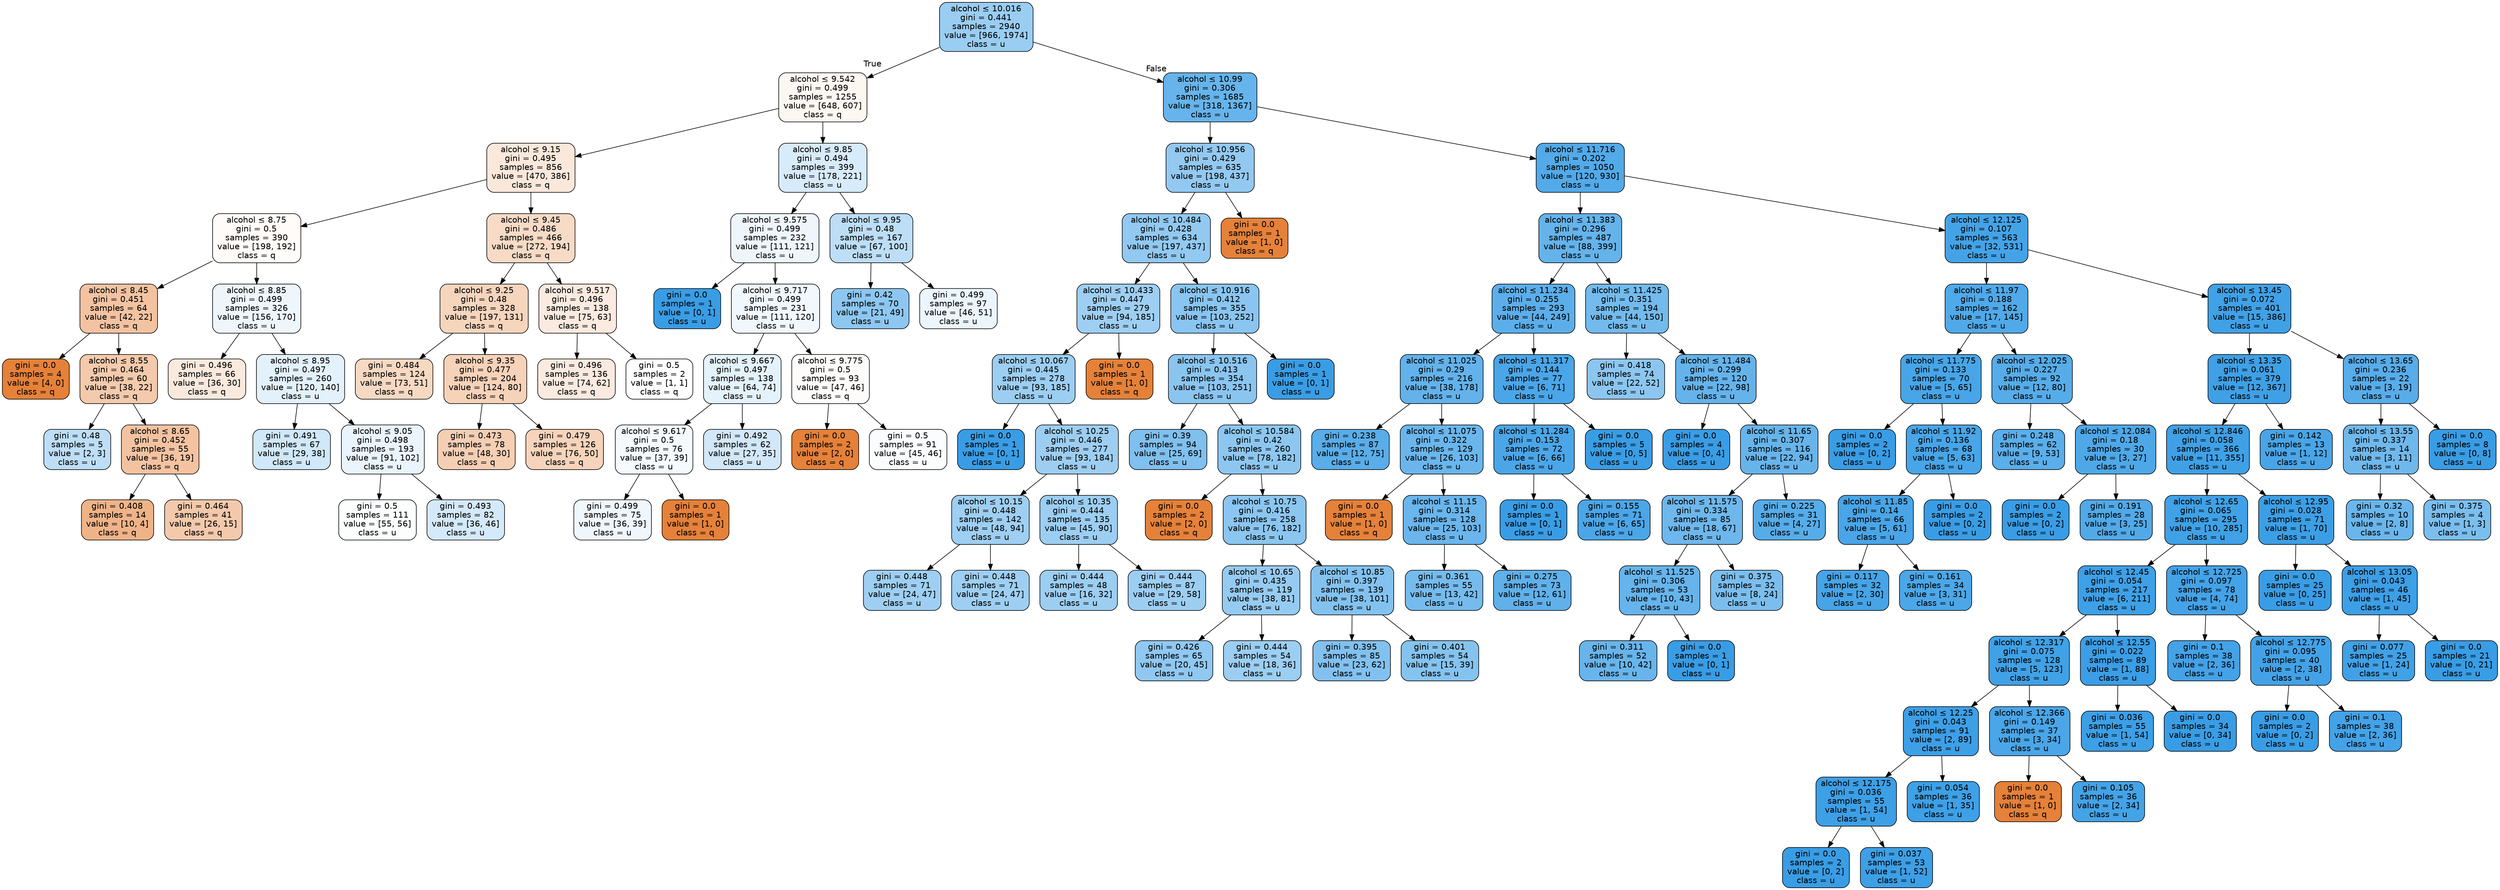 digraph Tree {
node [shape=box, style="filled, rounded", color="black", fontname=helvetica] ;
edge [fontname=helvetica] ;
0 [label=<alcohol &le; 10.016<br/>gini = 0.441<br/>samples = 2940<br/>value = [966, 1974]<br/>class = u>, fillcolor="#399de582"] ;
1 [label=<alcohol &le; 9.542<br/>gini = 0.499<br/>samples = 1255<br/>value = [648, 607]<br/>class = q>, fillcolor="#e5813910"] ;
0 -> 1 [labeldistance=2.5, labelangle=45, headlabel="True"] ;
2 [label=<alcohol &le; 9.15<br/>gini = 0.495<br/>samples = 856<br/>value = [470, 386]<br/>class = q>, fillcolor="#e581392e"] ;
1 -> 2 ;
3 [label=<alcohol &le; 8.75<br/>gini = 0.5<br/>samples = 390<br/>value = [198, 192]<br/>class = q>, fillcolor="#e5813908"] ;
2 -> 3 ;
4 [label=<alcohol &le; 8.45<br/>gini = 0.451<br/>samples = 64<br/>value = [42, 22]<br/>class = q>, fillcolor="#e5813979"] ;
3 -> 4 ;
5 [label=<gini = 0.0<br/>samples = 4<br/>value = [4, 0]<br/>class = q>, fillcolor="#e58139ff"] ;
4 -> 5 ;
6 [label=<alcohol &le; 8.55<br/>gini = 0.464<br/>samples = 60<br/>value = [38, 22]<br/>class = q>, fillcolor="#e581396b"] ;
4 -> 6 ;
7 [label=<gini = 0.48<br/>samples = 5<br/>value = [2, 3]<br/>class = u>, fillcolor="#399de555"] ;
6 -> 7 ;
8 [label=<alcohol &le; 8.65<br/>gini = 0.452<br/>samples = 55<br/>value = [36, 19]<br/>class = q>, fillcolor="#e5813978"] ;
6 -> 8 ;
9 [label=<gini = 0.408<br/>samples = 14<br/>value = [10, 4]<br/>class = q>, fillcolor="#e5813999"] ;
8 -> 9 ;
10 [label=<gini = 0.464<br/>samples = 41<br/>value = [26, 15]<br/>class = q>, fillcolor="#e581396c"] ;
8 -> 10 ;
11 [label=<alcohol &le; 8.85<br/>gini = 0.499<br/>samples = 326<br/>value = [156, 170]<br/>class = u>, fillcolor="#399de515"] ;
3 -> 11 ;
12 [label=<gini = 0.496<br/>samples = 66<br/>value = [36, 30]<br/>class = q>, fillcolor="#e581392a"] ;
11 -> 12 ;
13 [label=<alcohol &le; 8.95<br/>gini = 0.497<br/>samples = 260<br/>value = [120, 140]<br/>class = u>, fillcolor="#399de524"] ;
11 -> 13 ;
14 [label=<gini = 0.491<br/>samples = 67<br/>value = [29, 38]<br/>class = u>, fillcolor="#399de53c"] ;
13 -> 14 ;
15 [label=<alcohol &le; 9.05<br/>gini = 0.498<br/>samples = 193<br/>value = [91, 102]<br/>class = u>, fillcolor="#399de51b"] ;
13 -> 15 ;
16 [label=<gini = 0.5<br/>samples = 111<br/>value = [55, 56]<br/>class = u>, fillcolor="#399de505"] ;
15 -> 16 ;
17 [label=<gini = 0.493<br/>samples = 82<br/>value = [36, 46]<br/>class = u>, fillcolor="#399de537"] ;
15 -> 17 ;
18 [label=<alcohol &le; 9.45<br/>gini = 0.486<br/>samples = 466<br/>value = [272, 194]<br/>class = q>, fillcolor="#e5813949"] ;
2 -> 18 ;
19 [label=<alcohol &le; 9.25<br/>gini = 0.48<br/>samples = 328<br/>value = [197, 131]<br/>class = q>, fillcolor="#e5813955"] ;
18 -> 19 ;
20 [label=<gini = 0.484<br/>samples = 124<br/>value = [73, 51]<br/>class = q>, fillcolor="#e581394d"] ;
19 -> 20 ;
21 [label=<alcohol &le; 9.35<br/>gini = 0.477<br/>samples = 204<br/>value = [124, 80]<br/>class = q>, fillcolor="#e581395a"] ;
19 -> 21 ;
22 [label=<gini = 0.473<br/>samples = 78<br/>value = [48, 30]<br/>class = q>, fillcolor="#e5813960"] ;
21 -> 22 ;
23 [label=<gini = 0.479<br/>samples = 126<br/>value = [76, 50]<br/>class = q>, fillcolor="#e5813957"] ;
21 -> 23 ;
24 [label=<alcohol &le; 9.517<br/>gini = 0.496<br/>samples = 138<br/>value = [75, 63]<br/>class = q>, fillcolor="#e5813929"] ;
18 -> 24 ;
25 [label=<gini = 0.496<br/>samples = 136<br/>value = [74, 62]<br/>class = q>, fillcolor="#e5813929"] ;
24 -> 25 ;
26 [label=<gini = 0.5<br/>samples = 2<br/>value = [1, 1]<br/>class = q>, fillcolor="#e5813900"] ;
24 -> 26 ;
27 [label=<alcohol &le; 9.85<br/>gini = 0.494<br/>samples = 399<br/>value = [178, 221]<br/>class = u>, fillcolor="#399de532"] ;
1 -> 27 ;
28 [label=<alcohol &le; 9.575<br/>gini = 0.499<br/>samples = 232<br/>value = [111, 121]<br/>class = u>, fillcolor="#399de515"] ;
27 -> 28 ;
29 [label=<gini = 0.0<br/>samples = 1<br/>value = [0, 1]<br/>class = u>, fillcolor="#399de5ff"] ;
28 -> 29 ;
30 [label=<alcohol &le; 9.717<br/>gini = 0.499<br/>samples = 231<br/>value = [111, 120]<br/>class = u>, fillcolor="#399de513"] ;
28 -> 30 ;
31 [label=<alcohol &le; 9.667<br/>gini = 0.497<br/>samples = 138<br/>value = [64, 74]<br/>class = u>, fillcolor="#399de522"] ;
30 -> 31 ;
32 [label=<alcohol &le; 9.617<br/>gini = 0.5<br/>samples = 76<br/>value = [37, 39]<br/>class = u>, fillcolor="#399de50d"] ;
31 -> 32 ;
33 [label=<gini = 0.499<br/>samples = 75<br/>value = [36, 39]<br/>class = u>, fillcolor="#399de514"] ;
32 -> 33 ;
34 [label=<gini = 0.0<br/>samples = 1<br/>value = [1, 0]<br/>class = q>, fillcolor="#e58139ff"] ;
32 -> 34 ;
35 [label=<gini = 0.492<br/>samples = 62<br/>value = [27, 35]<br/>class = u>, fillcolor="#399de53a"] ;
31 -> 35 ;
36 [label=<alcohol &le; 9.775<br/>gini = 0.5<br/>samples = 93<br/>value = [47, 46]<br/>class = q>, fillcolor="#e5813905"] ;
30 -> 36 ;
37 [label=<gini = 0.0<br/>samples = 2<br/>value = [2, 0]<br/>class = q>, fillcolor="#e58139ff"] ;
36 -> 37 ;
38 [label=<gini = 0.5<br/>samples = 91<br/>value = [45, 46]<br/>class = u>, fillcolor="#399de506"] ;
36 -> 38 ;
39 [label=<alcohol &le; 9.95<br/>gini = 0.48<br/>samples = 167<br/>value = [67, 100]<br/>class = u>, fillcolor="#399de554"] ;
27 -> 39 ;
40 [label=<gini = 0.42<br/>samples = 70<br/>value = [21, 49]<br/>class = u>, fillcolor="#399de592"] ;
39 -> 40 ;
41 [label=<gini = 0.499<br/>samples = 97<br/>value = [46, 51]<br/>class = u>, fillcolor="#399de519"] ;
39 -> 41 ;
42 [label=<alcohol &le; 10.99<br/>gini = 0.306<br/>samples = 1685<br/>value = [318, 1367]<br/>class = u>, fillcolor="#399de5c4"] ;
0 -> 42 [labeldistance=2.5, labelangle=-45, headlabel="False"] ;
43 [label=<alcohol &le; 10.956<br/>gini = 0.429<br/>samples = 635<br/>value = [198, 437]<br/>class = u>, fillcolor="#399de58b"] ;
42 -> 43 ;
44 [label=<alcohol &le; 10.484<br/>gini = 0.428<br/>samples = 634<br/>value = [197, 437]<br/>class = u>, fillcolor="#399de58c"] ;
43 -> 44 ;
45 [label=<alcohol &le; 10.433<br/>gini = 0.447<br/>samples = 279<br/>value = [94, 185]<br/>class = u>, fillcolor="#399de57d"] ;
44 -> 45 ;
46 [label=<alcohol &le; 10.067<br/>gini = 0.445<br/>samples = 278<br/>value = [93, 185]<br/>class = u>, fillcolor="#399de57f"] ;
45 -> 46 ;
47 [label=<gini = 0.0<br/>samples = 1<br/>value = [0, 1]<br/>class = u>, fillcolor="#399de5ff"] ;
46 -> 47 ;
48 [label=<alcohol &le; 10.25<br/>gini = 0.446<br/>samples = 277<br/>value = [93, 184]<br/>class = u>, fillcolor="#399de57e"] ;
46 -> 48 ;
49 [label=<alcohol &le; 10.15<br/>gini = 0.448<br/>samples = 142<br/>value = [48, 94]<br/>class = u>, fillcolor="#399de57d"] ;
48 -> 49 ;
50 [label=<gini = 0.448<br/>samples = 71<br/>value = [24, 47]<br/>class = u>, fillcolor="#399de57d"] ;
49 -> 50 ;
51 [label=<gini = 0.448<br/>samples = 71<br/>value = [24, 47]<br/>class = u>, fillcolor="#399de57d"] ;
49 -> 51 ;
52 [label=<alcohol &le; 10.35<br/>gini = 0.444<br/>samples = 135<br/>value = [45, 90]<br/>class = u>, fillcolor="#399de57f"] ;
48 -> 52 ;
53 [label=<gini = 0.444<br/>samples = 48<br/>value = [16, 32]<br/>class = u>, fillcolor="#399de57f"] ;
52 -> 53 ;
54 [label=<gini = 0.444<br/>samples = 87<br/>value = [29, 58]<br/>class = u>, fillcolor="#399de57f"] ;
52 -> 54 ;
55 [label=<gini = 0.0<br/>samples = 1<br/>value = [1, 0]<br/>class = q>, fillcolor="#e58139ff"] ;
45 -> 55 ;
56 [label=<alcohol &le; 10.916<br/>gini = 0.412<br/>samples = 355<br/>value = [103, 252]<br/>class = u>, fillcolor="#399de597"] ;
44 -> 56 ;
57 [label=<alcohol &le; 10.516<br/>gini = 0.413<br/>samples = 354<br/>value = [103, 251]<br/>class = u>, fillcolor="#399de596"] ;
56 -> 57 ;
58 [label=<gini = 0.39<br/>samples = 94<br/>value = [25, 69]<br/>class = u>, fillcolor="#399de5a3"] ;
57 -> 58 ;
59 [label=<alcohol &le; 10.584<br/>gini = 0.42<br/>samples = 260<br/>value = [78, 182]<br/>class = u>, fillcolor="#399de592"] ;
57 -> 59 ;
60 [label=<gini = 0.0<br/>samples = 2<br/>value = [2, 0]<br/>class = q>, fillcolor="#e58139ff"] ;
59 -> 60 ;
61 [label=<alcohol &le; 10.75<br/>gini = 0.416<br/>samples = 258<br/>value = [76, 182]<br/>class = u>, fillcolor="#399de595"] ;
59 -> 61 ;
62 [label=<alcohol &le; 10.65<br/>gini = 0.435<br/>samples = 119<br/>value = [38, 81]<br/>class = u>, fillcolor="#399de587"] ;
61 -> 62 ;
63 [label=<gini = 0.426<br/>samples = 65<br/>value = [20, 45]<br/>class = u>, fillcolor="#399de58e"] ;
62 -> 63 ;
64 [label=<gini = 0.444<br/>samples = 54<br/>value = [18, 36]<br/>class = u>, fillcolor="#399de57f"] ;
62 -> 64 ;
65 [label=<alcohol &le; 10.85<br/>gini = 0.397<br/>samples = 139<br/>value = [38, 101]<br/>class = u>, fillcolor="#399de59f"] ;
61 -> 65 ;
66 [label=<gini = 0.395<br/>samples = 85<br/>value = [23, 62]<br/>class = u>, fillcolor="#399de5a0"] ;
65 -> 66 ;
67 [label=<gini = 0.401<br/>samples = 54<br/>value = [15, 39]<br/>class = u>, fillcolor="#399de59d"] ;
65 -> 67 ;
68 [label=<gini = 0.0<br/>samples = 1<br/>value = [0, 1]<br/>class = u>, fillcolor="#399de5ff"] ;
56 -> 68 ;
69 [label=<gini = 0.0<br/>samples = 1<br/>value = [1, 0]<br/>class = q>, fillcolor="#e58139ff"] ;
43 -> 69 ;
70 [label=<alcohol &le; 11.716<br/>gini = 0.202<br/>samples = 1050<br/>value = [120, 930]<br/>class = u>, fillcolor="#399de5de"] ;
42 -> 70 ;
71 [label=<alcohol &le; 11.383<br/>gini = 0.296<br/>samples = 487<br/>value = [88, 399]<br/>class = u>, fillcolor="#399de5c7"] ;
70 -> 71 ;
72 [label=<alcohol &le; 11.234<br/>gini = 0.255<br/>samples = 293<br/>value = [44, 249]<br/>class = u>, fillcolor="#399de5d2"] ;
71 -> 72 ;
73 [label=<alcohol &le; 11.025<br/>gini = 0.29<br/>samples = 216<br/>value = [38, 178]<br/>class = u>, fillcolor="#399de5c9"] ;
72 -> 73 ;
74 [label=<gini = 0.238<br/>samples = 87<br/>value = [12, 75]<br/>class = u>, fillcolor="#399de5d6"] ;
73 -> 74 ;
75 [label=<alcohol &le; 11.075<br/>gini = 0.322<br/>samples = 129<br/>value = [26, 103]<br/>class = u>, fillcolor="#399de5bf"] ;
73 -> 75 ;
76 [label=<gini = 0.0<br/>samples = 1<br/>value = [1, 0]<br/>class = q>, fillcolor="#e58139ff"] ;
75 -> 76 ;
77 [label=<alcohol &le; 11.15<br/>gini = 0.314<br/>samples = 128<br/>value = [25, 103]<br/>class = u>, fillcolor="#399de5c1"] ;
75 -> 77 ;
78 [label=<gini = 0.361<br/>samples = 55<br/>value = [13, 42]<br/>class = u>, fillcolor="#399de5b0"] ;
77 -> 78 ;
79 [label=<gini = 0.275<br/>samples = 73<br/>value = [12, 61]<br/>class = u>, fillcolor="#399de5cd"] ;
77 -> 79 ;
80 [label=<alcohol &le; 11.317<br/>gini = 0.144<br/>samples = 77<br/>value = [6, 71]<br/>class = u>, fillcolor="#399de5e9"] ;
72 -> 80 ;
81 [label=<alcohol &le; 11.284<br/>gini = 0.153<br/>samples = 72<br/>value = [6, 66]<br/>class = u>, fillcolor="#399de5e8"] ;
80 -> 81 ;
82 [label=<gini = 0.0<br/>samples = 1<br/>value = [0, 1]<br/>class = u>, fillcolor="#399de5ff"] ;
81 -> 82 ;
83 [label=<gini = 0.155<br/>samples = 71<br/>value = [6, 65]<br/>class = u>, fillcolor="#399de5e7"] ;
81 -> 83 ;
84 [label=<gini = 0.0<br/>samples = 5<br/>value = [0, 5]<br/>class = u>, fillcolor="#399de5ff"] ;
80 -> 84 ;
85 [label=<alcohol &le; 11.425<br/>gini = 0.351<br/>samples = 194<br/>value = [44, 150]<br/>class = u>, fillcolor="#399de5b4"] ;
71 -> 85 ;
86 [label=<gini = 0.418<br/>samples = 74<br/>value = [22, 52]<br/>class = u>, fillcolor="#399de593"] ;
85 -> 86 ;
87 [label=<alcohol &le; 11.484<br/>gini = 0.299<br/>samples = 120<br/>value = [22, 98]<br/>class = u>, fillcolor="#399de5c6"] ;
85 -> 87 ;
88 [label=<gini = 0.0<br/>samples = 4<br/>value = [0, 4]<br/>class = u>, fillcolor="#399de5ff"] ;
87 -> 88 ;
89 [label=<alcohol &le; 11.65<br/>gini = 0.307<br/>samples = 116<br/>value = [22, 94]<br/>class = u>, fillcolor="#399de5c3"] ;
87 -> 89 ;
90 [label=<alcohol &le; 11.575<br/>gini = 0.334<br/>samples = 85<br/>value = [18, 67]<br/>class = u>, fillcolor="#399de5ba"] ;
89 -> 90 ;
91 [label=<alcohol &le; 11.525<br/>gini = 0.306<br/>samples = 53<br/>value = [10, 43]<br/>class = u>, fillcolor="#399de5c4"] ;
90 -> 91 ;
92 [label=<gini = 0.311<br/>samples = 52<br/>value = [10, 42]<br/>class = u>, fillcolor="#399de5c2"] ;
91 -> 92 ;
93 [label=<gini = 0.0<br/>samples = 1<br/>value = [0, 1]<br/>class = u>, fillcolor="#399de5ff"] ;
91 -> 93 ;
94 [label=<gini = 0.375<br/>samples = 32<br/>value = [8, 24]<br/>class = u>, fillcolor="#399de5aa"] ;
90 -> 94 ;
95 [label=<gini = 0.225<br/>samples = 31<br/>value = [4, 27]<br/>class = u>, fillcolor="#399de5d9"] ;
89 -> 95 ;
96 [label=<alcohol &le; 12.125<br/>gini = 0.107<br/>samples = 563<br/>value = [32, 531]<br/>class = u>, fillcolor="#399de5f0"] ;
70 -> 96 ;
97 [label=<alcohol &le; 11.97<br/>gini = 0.188<br/>samples = 162<br/>value = [17, 145]<br/>class = u>, fillcolor="#399de5e1"] ;
96 -> 97 ;
98 [label=<alcohol &le; 11.775<br/>gini = 0.133<br/>samples = 70<br/>value = [5, 65]<br/>class = u>, fillcolor="#399de5eb"] ;
97 -> 98 ;
99 [label=<gini = 0.0<br/>samples = 2<br/>value = [0, 2]<br/>class = u>, fillcolor="#399de5ff"] ;
98 -> 99 ;
100 [label=<alcohol &le; 11.92<br/>gini = 0.136<br/>samples = 68<br/>value = [5, 63]<br/>class = u>, fillcolor="#399de5eb"] ;
98 -> 100 ;
101 [label=<alcohol &le; 11.85<br/>gini = 0.14<br/>samples = 66<br/>value = [5, 61]<br/>class = u>, fillcolor="#399de5ea"] ;
100 -> 101 ;
102 [label=<gini = 0.117<br/>samples = 32<br/>value = [2, 30]<br/>class = u>, fillcolor="#399de5ee"] ;
101 -> 102 ;
103 [label=<gini = 0.161<br/>samples = 34<br/>value = [3, 31]<br/>class = u>, fillcolor="#399de5e6"] ;
101 -> 103 ;
104 [label=<gini = 0.0<br/>samples = 2<br/>value = [0, 2]<br/>class = u>, fillcolor="#399de5ff"] ;
100 -> 104 ;
105 [label=<alcohol &le; 12.025<br/>gini = 0.227<br/>samples = 92<br/>value = [12, 80]<br/>class = u>, fillcolor="#399de5d9"] ;
97 -> 105 ;
106 [label=<gini = 0.248<br/>samples = 62<br/>value = [9, 53]<br/>class = u>, fillcolor="#399de5d4"] ;
105 -> 106 ;
107 [label=<alcohol &le; 12.084<br/>gini = 0.18<br/>samples = 30<br/>value = [3, 27]<br/>class = u>, fillcolor="#399de5e3"] ;
105 -> 107 ;
108 [label=<gini = 0.0<br/>samples = 2<br/>value = [0, 2]<br/>class = u>, fillcolor="#399de5ff"] ;
107 -> 108 ;
109 [label=<gini = 0.191<br/>samples = 28<br/>value = [3, 25]<br/>class = u>, fillcolor="#399de5e0"] ;
107 -> 109 ;
110 [label=<alcohol &le; 13.45<br/>gini = 0.072<br/>samples = 401<br/>value = [15, 386]<br/>class = u>, fillcolor="#399de5f5"] ;
96 -> 110 ;
111 [label=<alcohol &le; 13.35<br/>gini = 0.061<br/>samples = 379<br/>value = [12, 367]<br/>class = u>, fillcolor="#399de5f7"] ;
110 -> 111 ;
112 [label=<alcohol &le; 12.846<br/>gini = 0.058<br/>samples = 366<br/>value = [11, 355]<br/>class = u>, fillcolor="#399de5f7"] ;
111 -> 112 ;
113 [label=<alcohol &le; 12.65<br/>gini = 0.065<br/>samples = 295<br/>value = [10, 285]<br/>class = u>, fillcolor="#399de5f6"] ;
112 -> 113 ;
114 [label=<alcohol &le; 12.45<br/>gini = 0.054<br/>samples = 217<br/>value = [6, 211]<br/>class = u>, fillcolor="#399de5f8"] ;
113 -> 114 ;
115 [label=<alcohol &le; 12.317<br/>gini = 0.075<br/>samples = 128<br/>value = [5, 123]<br/>class = u>, fillcolor="#399de5f5"] ;
114 -> 115 ;
116 [label=<alcohol &le; 12.25<br/>gini = 0.043<br/>samples = 91<br/>value = [2, 89]<br/>class = u>, fillcolor="#399de5f9"] ;
115 -> 116 ;
117 [label=<alcohol &le; 12.175<br/>gini = 0.036<br/>samples = 55<br/>value = [1, 54]<br/>class = u>, fillcolor="#399de5fa"] ;
116 -> 117 ;
118 [label=<gini = 0.0<br/>samples = 2<br/>value = [0, 2]<br/>class = u>, fillcolor="#399de5ff"] ;
117 -> 118 ;
119 [label=<gini = 0.037<br/>samples = 53<br/>value = [1, 52]<br/>class = u>, fillcolor="#399de5fa"] ;
117 -> 119 ;
120 [label=<gini = 0.054<br/>samples = 36<br/>value = [1, 35]<br/>class = u>, fillcolor="#399de5f8"] ;
116 -> 120 ;
121 [label=<alcohol &le; 12.366<br/>gini = 0.149<br/>samples = 37<br/>value = [3, 34]<br/>class = u>, fillcolor="#399de5e9"] ;
115 -> 121 ;
122 [label=<gini = 0.0<br/>samples = 1<br/>value = [1, 0]<br/>class = q>, fillcolor="#e58139ff"] ;
121 -> 122 ;
123 [label=<gini = 0.105<br/>samples = 36<br/>value = [2, 34]<br/>class = u>, fillcolor="#399de5f0"] ;
121 -> 123 ;
124 [label=<alcohol &le; 12.55<br/>gini = 0.022<br/>samples = 89<br/>value = [1, 88]<br/>class = u>, fillcolor="#399de5fc"] ;
114 -> 124 ;
125 [label=<gini = 0.036<br/>samples = 55<br/>value = [1, 54]<br/>class = u>, fillcolor="#399de5fa"] ;
124 -> 125 ;
126 [label=<gini = 0.0<br/>samples = 34<br/>value = [0, 34]<br/>class = u>, fillcolor="#399de5ff"] ;
124 -> 126 ;
127 [label=<alcohol &le; 12.725<br/>gini = 0.097<br/>samples = 78<br/>value = [4, 74]<br/>class = u>, fillcolor="#399de5f1"] ;
113 -> 127 ;
128 [label=<gini = 0.1<br/>samples = 38<br/>value = [2, 36]<br/>class = u>, fillcolor="#399de5f1"] ;
127 -> 128 ;
129 [label=<alcohol &le; 12.775<br/>gini = 0.095<br/>samples = 40<br/>value = [2, 38]<br/>class = u>, fillcolor="#399de5f2"] ;
127 -> 129 ;
130 [label=<gini = 0.0<br/>samples = 2<br/>value = [0, 2]<br/>class = u>, fillcolor="#399de5ff"] ;
129 -> 130 ;
131 [label=<gini = 0.1<br/>samples = 38<br/>value = [2, 36]<br/>class = u>, fillcolor="#399de5f1"] ;
129 -> 131 ;
132 [label=<alcohol &le; 12.95<br/>gini = 0.028<br/>samples = 71<br/>value = [1, 70]<br/>class = u>, fillcolor="#399de5fb"] ;
112 -> 132 ;
133 [label=<gini = 0.0<br/>samples = 25<br/>value = [0, 25]<br/>class = u>, fillcolor="#399de5ff"] ;
132 -> 133 ;
134 [label=<alcohol &le; 13.05<br/>gini = 0.043<br/>samples = 46<br/>value = [1, 45]<br/>class = u>, fillcolor="#399de5f9"] ;
132 -> 134 ;
135 [label=<gini = 0.077<br/>samples = 25<br/>value = [1, 24]<br/>class = u>, fillcolor="#399de5f4"] ;
134 -> 135 ;
136 [label=<gini = 0.0<br/>samples = 21<br/>value = [0, 21]<br/>class = u>, fillcolor="#399de5ff"] ;
134 -> 136 ;
137 [label=<gini = 0.142<br/>samples = 13<br/>value = [1, 12]<br/>class = u>, fillcolor="#399de5ea"] ;
111 -> 137 ;
138 [label=<alcohol &le; 13.65<br/>gini = 0.236<br/>samples = 22<br/>value = [3, 19]<br/>class = u>, fillcolor="#399de5d7"] ;
110 -> 138 ;
139 [label=<alcohol &le; 13.55<br/>gini = 0.337<br/>samples = 14<br/>value = [3, 11]<br/>class = u>, fillcolor="#399de5b9"] ;
138 -> 139 ;
140 [label=<gini = 0.32<br/>samples = 10<br/>value = [2, 8]<br/>class = u>, fillcolor="#399de5bf"] ;
139 -> 140 ;
141 [label=<gini = 0.375<br/>samples = 4<br/>value = [1, 3]<br/>class = u>, fillcolor="#399de5aa"] ;
139 -> 141 ;
142 [label=<gini = 0.0<br/>samples = 8<br/>value = [0, 8]<br/>class = u>, fillcolor="#399de5ff"] ;
138 -> 142 ;
}